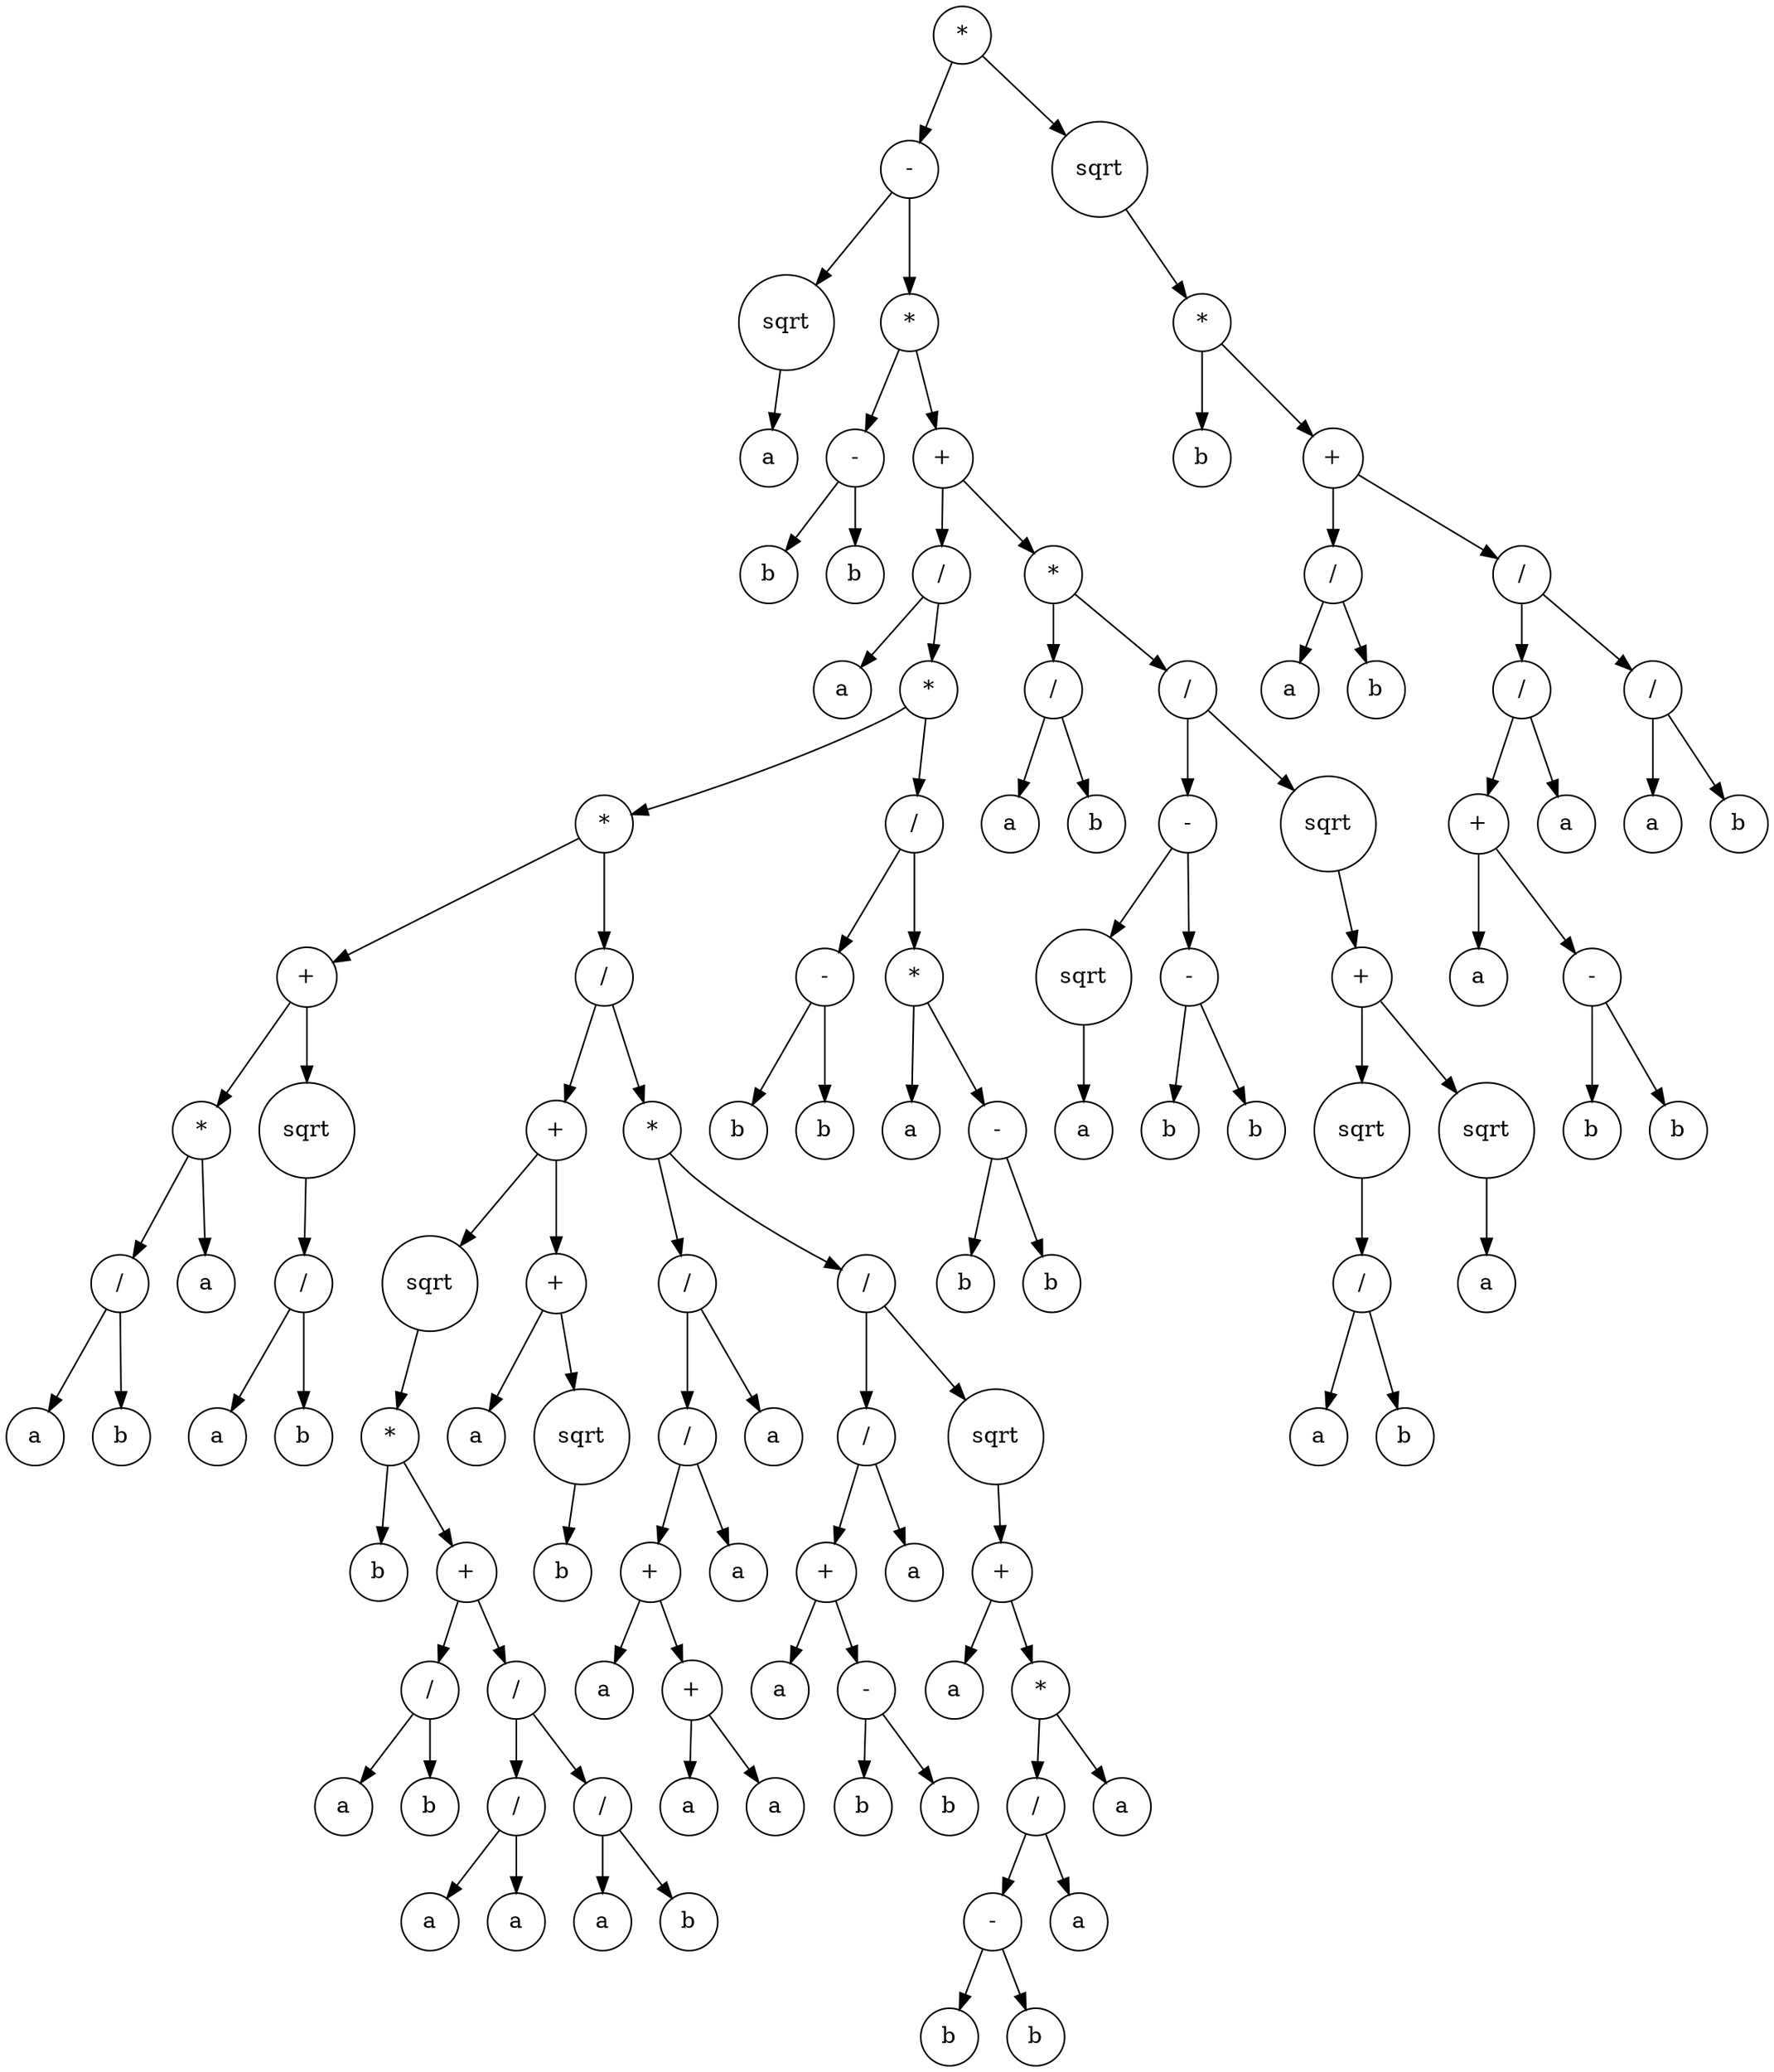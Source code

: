 digraph g {
graph [ordering=out];
node [shape=circle];
n[label = "*"];
n0[label = "-"];
n00[label = "sqrt"];
n000[label = "a"];
n00 -> n000;
n0 -> n00;
n01[label = "*"];
n010[label = "-"];
n0100[label = "b"];
n010 -> n0100;
n0101[label = "b"];
n010 -> n0101;
n01 -> n010;
n011[label = "+"];
n0110[label = "/"];
n01100[label = "a"];
n0110 -> n01100;
n01101[label = "*"];
n011010[label = "*"];
n0110100[label = "+"];
n01101000[label = "*"];
n011010000[label = "/"];
n0110100000[label = "a"];
n011010000 -> n0110100000;
n0110100001[label = "b"];
n011010000 -> n0110100001;
n01101000 -> n011010000;
n011010001[label = "a"];
n01101000 -> n011010001;
n0110100 -> n01101000;
n01101001[label = "sqrt"];
n011010010[label = "/"];
n0110100100[label = "a"];
n011010010 -> n0110100100;
n0110100101[label = "b"];
n011010010 -> n0110100101;
n01101001 -> n011010010;
n0110100 -> n01101001;
n011010 -> n0110100;
n0110101[label = "/"];
n01101010[label = "+"];
n011010100[label = "sqrt"];
n0110101000[label = "*"];
n01101010000[label = "b"];
n0110101000 -> n01101010000;
n01101010001[label = "+"];
n011010100010[label = "/"];
n0110101000100[label = "a"];
n011010100010 -> n0110101000100;
n0110101000101[label = "b"];
n011010100010 -> n0110101000101;
n01101010001 -> n011010100010;
n011010100011[label = "/"];
n0110101000110[label = "/"];
n01101010001100[label = "a"];
n0110101000110 -> n01101010001100;
n01101010001101[label = "a"];
n0110101000110 -> n01101010001101;
n011010100011 -> n0110101000110;
n0110101000111[label = "/"];
n01101010001110[label = "a"];
n0110101000111 -> n01101010001110;
n01101010001111[label = "b"];
n0110101000111 -> n01101010001111;
n011010100011 -> n0110101000111;
n01101010001 -> n011010100011;
n0110101000 -> n01101010001;
n011010100 -> n0110101000;
n01101010 -> n011010100;
n011010101[label = "+"];
n0110101010[label = "a"];
n011010101 -> n0110101010;
n0110101011[label = "sqrt"];
n01101010110[label = "b"];
n0110101011 -> n01101010110;
n011010101 -> n0110101011;
n01101010 -> n011010101;
n0110101 -> n01101010;
n01101011[label = "*"];
n011010110[label = "/"];
n0110101100[label = "/"];
n01101011000[label = "+"];
n011010110000[label = "a"];
n01101011000 -> n011010110000;
n011010110001[label = "+"];
n0110101100010[label = "a"];
n011010110001 -> n0110101100010;
n0110101100011[label = "a"];
n011010110001 -> n0110101100011;
n01101011000 -> n011010110001;
n0110101100 -> n01101011000;
n01101011001[label = "a"];
n0110101100 -> n01101011001;
n011010110 -> n0110101100;
n0110101101[label = "a"];
n011010110 -> n0110101101;
n01101011 -> n011010110;
n011010111[label = "/"];
n0110101110[label = "/"];
n01101011100[label = "+"];
n011010111000[label = "a"];
n01101011100 -> n011010111000;
n011010111001[label = "-"];
n0110101110010[label = "b"];
n011010111001 -> n0110101110010;
n0110101110011[label = "b"];
n011010111001 -> n0110101110011;
n01101011100 -> n011010111001;
n0110101110 -> n01101011100;
n01101011101[label = "a"];
n0110101110 -> n01101011101;
n011010111 -> n0110101110;
n0110101111[label = "sqrt"];
n01101011110[label = "+"];
n011010111100[label = "a"];
n01101011110 -> n011010111100;
n011010111101[label = "*"];
n0110101111010[label = "/"];
n01101011110100[label = "-"];
n011010111101000[label = "b"];
n01101011110100 -> n011010111101000;
n011010111101001[label = "b"];
n01101011110100 -> n011010111101001;
n0110101111010 -> n01101011110100;
n01101011110101[label = "a"];
n0110101111010 -> n01101011110101;
n011010111101 -> n0110101111010;
n0110101111011[label = "a"];
n011010111101 -> n0110101111011;
n01101011110 -> n011010111101;
n0110101111 -> n01101011110;
n011010111 -> n0110101111;
n01101011 -> n011010111;
n0110101 -> n01101011;
n011010 -> n0110101;
n01101 -> n011010;
n011011[label = "/"];
n0110110[label = "-"];
n01101100[label = "b"];
n0110110 -> n01101100;
n01101101[label = "b"];
n0110110 -> n01101101;
n011011 -> n0110110;
n0110111[label = "*"];
n01101110[label = "a"];
n0110111 -> n01101110;
n01101111[label = "-"];
n011011110[label = "b"];
n01101111 -> n011011110;
n011011111[label = "b"];
n01101111 -> n011011111;
n0110111 -> n01101111;
n011011 -> n0110111;
n01101 -> n011011;
n0110 -> n01101;
n011 -> n0110;
n0111[label = "*"];
n01110[label = "/"];
n011100[label = "a"];
n01110 -> n011100;
n011101[label = "b"];
n01110 -> n011101;
n0111 -> n01110;
n01111[label = "/"];
n011110[label = "-"];
n0111100[label = "sqrt"];
n01111000[label = "a"];
n0111100 -> n01111000;
n011110 -> n0111100;
n0111101[label = "-"];
n01111010[label = "b"];
n0111101 -> n01111010;
n01111011[label = "b"];
n0111101 -> n01111011;
n011110 -> n0111101;
n01111 -> n011110;
n011111[label = "sqrt"];
n0111110[label = "+"];
n01111100[label = "sqrt"];
n011111000[label = "/"];
n0111110000[label = "a"];
n011111000 -> n0111110000;
n0111110001[label = "b"];
n011111000 -> n0111110001;
n01111100 -> n011111000;
n0111110 -> n01111100;
n01111101[label = "sqrt"];
n011111010[label = "a"];
n01111101 -> n011111010;
n0111110 -> n01111101;
n011111 -> n0111110;
n01111 -> n011111;
n0111 -> n01111;
n011 -> n0111;
n01 -> n011;
n0 -> n01;
n -> n0;
n1[label = "sqrt"];
n10[label = "*"];
n100[label = "b"];
n10 -> n100;
n101[label = "+"];
n1010[label = "/"];
n10100[label = "a"];
n1010 -> n10100;
n10101[label = "b"];
n1010 -> n10101;
n101 -> n1010;
n1011[label = "/"];
n10110[label = "/"];
n101100[label = "+"];
n1011000[label = "a"];
n101100 -> n1011000;
n1011001[label = "-"];
n10110010[label = "b"];
n1011001 -> n10110010;
n10110011[label = "b"];
n1011001 -> n10110011;
n101100 -> n1011001;
n10110 -> n101100;
n101101[label = "a"];
n10110 -> n101101;
n1011 -> n10110;
n10111[label = "/"];
n101110[label = "a"];
n10111 -> n101110;
n101111[label = "b"];
n10111 -> n101111;
n1011 -> n10111;
n101 -> n1011;
n10 -> n101;
n1 -> n10;
n -> n1;
}
